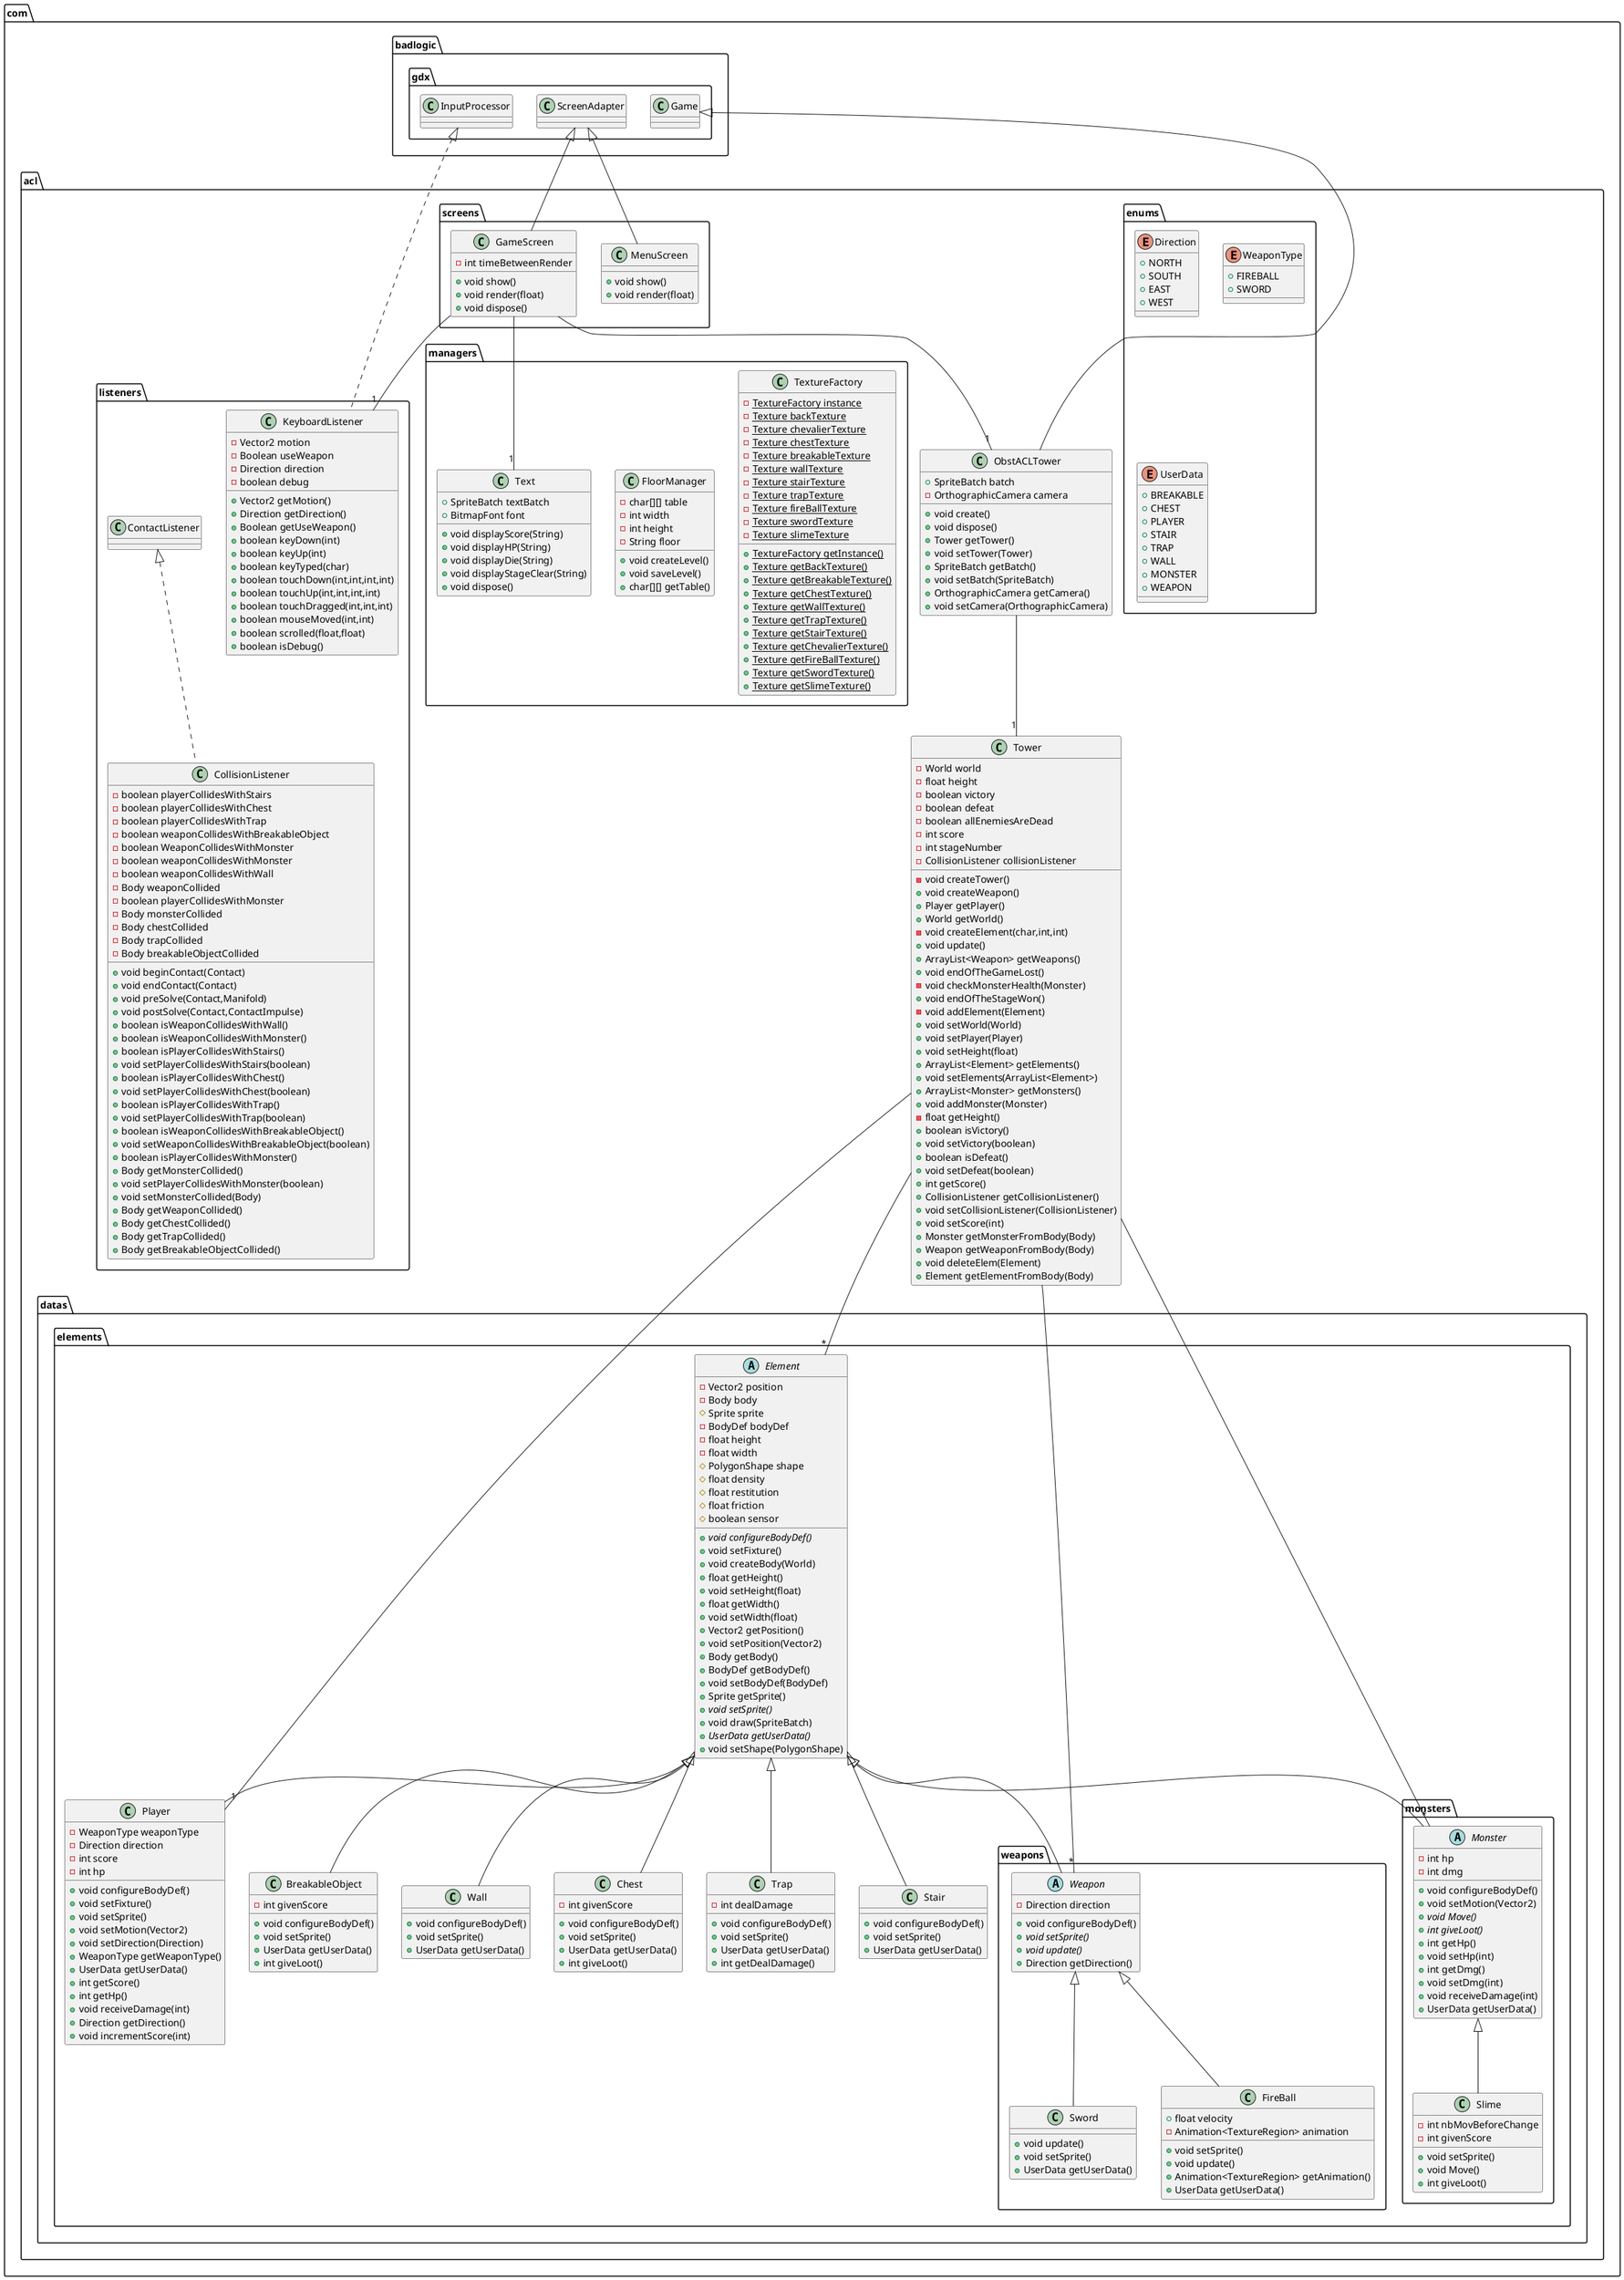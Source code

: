 @startuml
class com.acl.datas.elements.weapons.Sword {
+ void update()
+ void setSprite()
+ UserData getUserData()
}
enum com.acl.enums.Direction {
+  NORTH
+  SOUTH
+  EAST
+  WEST
}
class com.acl.datas.elements.Trap {
- int dealDamage
+ void configureBodyDef()
+ void setSprite()
+ UserData getUserData()
+ int getDealDamage()
}
enum com.acl.enums.WeaponType {
+  FIREBALL
+  SWORD
}
class com.acl.listeners.KeyboardListener {
- Vector2 motion
- Boolean useWeapon
- Direction direction
- boolean debug
+ Vector2 getMotion()
+ Direction getDirection()
+ Boolean getUseWeapon()
+ boolean keyDown(int)
+ boolean keyUp(int)
+ boolean keyTyped(char)
+ boolean touchDown(int,int,int,int)
+ boolean touchUp(int,int,int,int)
+ boolean touchDragged(int,int,int)
+ boolean mouseMoved(int,int)
+ boolean scrolled(float,float)
+ boolean isDebug()
}
class com.acl.screens.MenuScreen {
+ void show()
+ void render(float)
}
enum com.acl.enums.UserData {
+  BREAKABLE
+  CHEST
+  PLAYER
+  STAIR
+  TRAP
+  WALL
+  MONSTER
+  WEAPON
}
class com.acl.datas.elements.Stair {
+ void configureBodyDef()
+ void setSprite()
+ UserData getUserData()
}
abstract class com.acl.datas.elements.monsters.Monster {
- int hp
- int dmg
+ void configureBodyDef()
+ void setMotion(Vector2)
+ {abstract}void Move()
+ {abstract}int giveLoot()
+ int getHp()
+ void setHp(int)
+ int getDmg()
+ void setDmg(int)
+ void receiveDamage(int)
+ UserData getUserData()
}
abstract class com.acl.datas.elements.weapons.Weapon {
- Direction direction
+ void configureBodyDef()
+ {abstract}void setSprite()
+ {abstract}void update()
+ Direction getDirection()
}
class com.acl.Tower {
- World world
- float height
- boolean victory
- boolean defeat
- boolean allEnemiesAreDead
- int score
- int stageNumber
- CollisionListener collisionListener
- void createTower()
+ void createWeapon()
+ Player getPlayer()
+ World getWorld()
- void createElement(char,int,int)
+ void update()
+ ArrayList<Weapon> getWeapons()
+ void endOfTheGameLost()
- void checkMonsterHealth(Monster)
+ void endOfTheStageWon()
- void addElement(Element)
+ void setWorld(World)
+ void setPlayer(Player)
+ void setHeight(float)
+ ArrayList<Element> getElements()
+ void setElements(ArrayList<Element>)
+ ArrayList<Monster> getMonsters()
+ void addMonster(Monster)
- float getHeight()
+ boolean isVictory()
+ void setVictory(boolean)
+ boolean isDefeat()
+ void setDefeat(boolean)
+ int getScore()
+ CollisionListener getCollisionListener()
+ void setCollisionListener(CollisionListener)
+ void setScore(int)
+ Monster getMonsterFromBody(Body)
+ Weapon getWeaponFromBody(Body)
+ void deleteElem(Element)
+ Element getElementFromBody(Body)
}
class com.acl.listeners.CollisionListener {
- boolean playerCollidesWithStairs
- boolean playerCollidesWithChest
- boolean playerCollidesWithTrap
- boolean weaponCollidesWithBreakableObject
- boolean WeaponCollidesWithMonster
- boolean weaponCollidesWithMonster
- boolean weaponCollidesWithWall
- Body weaponCollided
- boolean playerCollidesWithMonster
- Body monsterCollided
- Body chestCollided
- Body trapCollided
- Body breakableObjectCollided
+ void beginContact(Contact)
+ void endContact(Contact)
+ void preSolve(Contact,Manifold)
+ void postSolve(Contact,ContactImpulse)
+ boolean isWeaponCollidesWithWall()
+ boolean isWeaponCollidesWithMonster()
+ boolean isPlayerCollidesWithStairs()
+ void setPlayerCollidesWithStairs(boolean)
+ boolean isPlayerCollidesWithChest()
+ void setPlayerCollidesWithChest(boolean)
+ boolean isPlayerCollidesWithTrap()
+ void setPlayerCollidesWithTrap(boolean)
+ boolean isWeaponCollidesWithBreakableObject()
+ void setWeaponCollidesWithBreakableObject(boolean)
+ boolean isPlayerCollidesWithMonster()
+ Body getMonsterCollided()
+ void setPlayerCollidesWithMonster(boolean)
+ void setMonsterCollided(Body)
+ Body getWeaponCollided()
+ Body getChestCollided()
+ Body getTrapCollided()
+ Body getBreakableObjectCollided()
}
class com.acl.managers.TextureFactory {
- {static} TextureFactory instance
- {static} Texture backTexture
- {static} Texture chevalierTexture
- {static} Texture chestTexture
- {static} Texture breakableTexture
- {static} Texture wallTexture
- {static} Texture stairTexture
- {static} Texture trapTexture
- {static} Texture fireBallTexture
- {static} Texture swordTexture
- {static} Texture slimeTexture
+ {static} TextureFactory getInstance()
+ {static} Texture getBackTexture()
+ {static} Texture getBreakableTexture()
+ {static} Texture getChestTexture()
+ {static} Texture getWallTexture()
+ {static} Texture getTrapTexture()
+ {static} Texture getStairTexture()
+ {static} Texture getChevalierTexture()
+ {static} Texture getFireBallTexture()
+ {static} Texture getSwordTexture()
+ {static} Texture getSlimeTexture()
}
class com.acl.managers.FloorManager {
- char[][] table
- int width
- int height
- String floor
+ void createLevel()
+ void saveLevel()
+ char[][] getTable()
}
class com.acl.datas.elements.Player {
- WeaponType weaponType
- Direction direction
- int score
- int hp
+ void configureBodyDef()
+ void setFixture()
+ void setSprite()
+ void setMotion(Vector2)
+ void setDirection(Direction)
+ WeaponType getWeaponType()
+ UserData getUserData()
+ int getScore()
+ int getHp()
+ void receiveDamage(int)
+ Direction getDirection()
+ void incrementScore(int)
}
class com.acl.ObstACLTower {
+ SpriteBatch batch
- OrthographicCamera camera
+ void create()
+ void dispose()
+ Tower getTower()
+ void setTower(Tower)
+ SpriteBatch getBatch()
+ void setBatch(SpriteBatch)
+ OrthographicCamera getCamera()
+ void setCamera(OrthographicCamera)
}
class com.acl.datas.elements.monsters.Slime {
- int nbMovBeforeChange
- int givenScore
+ void setSprite()
+ void Move()
+ int giveLoot()
}
class com.acl.datas.elements.BreakableObject {
- int givenScore
+ void configureBodyDef()
+ void setSprite()
+ UserData getUserData()
+ int giveLoot()
}
class com.acl.managers.Text {
+ SpriteBatch textBatch
+ BitmapFont font
+ void displayScore(String)
+ void displayHP(String)
+ void displayDie(String)
+ void displayStageClear(String)
+ void dispose()
}
class com.acl.datas.elements.weapons.FireBall {
+ float velocity
- Animation<TextureRegion> animation
+ void setSprite()
+ void update()
+ Animation<TextureRegion> getAnimation()
+ UserData getUserData()
}
class com.acl.screens.GameScreen {
- int timeBetweenRender
+ void show()
+ void render(float)
+ void dispose()
}
abstract class com.acl.datas.elements.Element {
- Vector2 position
- Body body
# Sprite sprite
- BodyDef bodyDef
- float height
- float width
# PolygonShape shape
# float density
# float restitution
# float friction
# boolean sensor
+ {abstract}void configureBodyDef()
+ void setFixture()
+ void createBody(World)
+ float getHeight()
+ void setHeight(float)
+ float getWidth()
+ void setWidth(float)
+ Vector2 getPosition()
+ void setPosition(Vector2)
+ Body getBody()
+ BodyDef getBodyDef()
+ void setBodyDef(BodyDef)
+ Sprite getSprite()
+ {abstract}void setSprite()
+ void draw(SpriteBatch)
+ {abstract}UserData getUserData()
+ void setShape(PolygonShape)
}
class com.acl.datas.elements.Wall {
+ void configureBodyDef()
+ void setSprite()
+ UserData getUserData()
}
class com.acl.datas.elements.Chest {
- int givenScore
+ void configureBodyDef()
+ void setSprite()
+ UserData getUserData()
+ int giveLoot()
}


com.acl.datas.elements.weapons.Weapon <|-- com.acl.datas.elements.weapons.Sword
com.acl.datas.elements.Element <|-- com.acl.datas.elements.Trap
com.badlogic.gdx.InputProcessor <|.. com.acl.listeners.KeyboardListener
com.badlogic.gdx.ScreenAdapter <|-- com.acl.screens.MenuScreen
com.acl.datas.elements.Element <|-- com.acl.datas.elements.Stair
com.acl.datas.elements.Element <|-- com.acl.datas.elements.monsters.Monster
com.acl.datas.elements.Element <|-- com.acl.datas.elements.weapons.Weapon
com.acl.listeners.ContactListener <|.. com.acl.listeners.CollisionListener
com.acl.datas.elements.Element <|-- com.acl.datas.elements.Player
com.badlogic.gdx.Game <|-- com.acl.ObstACLTower
com.acl.datas.elements.monsters.Monster <|-- com.acl.datas.elements.monsters.Slime
com.acl.datas.elements.Element <|-- com.acl.datas.elements.BreakableObject
com.acl.datas.elements.weapons.Weapon <|-- com.acl.datas.elements.weapons.FireBall
com.badlogic.gdx.ScreenAdapter <|-- com.acl.screens.GameScreen
com.acl.datas.elements.Element <|-- com.acl.datas.elements.Wall
com.acl.datas.elements.Element <|-- com.acl.datas.elements.Chest
com.acl.Tower -- "*" com.acl.datas.elements.Element
com.acl.Tower -- "*" com.acl.datas.elements.monsters.Monster
com.acl.Tower -- "*" com.acl.datas.elements.weapons.Weapon
com.acl.Tower -- "1" com.acl.datas.elements.Player
com.acl.screens.GameScreen -- "1" com.acl.ObstACLTower
com.acl.screens.GameScreen -- "1" com.acl.listeners.KeyboardListener
com.acl.screens.GameScreen -- "1" com.acl.managers.Text
com.acl.ObstACLTower -- "1" com.acl.Tower
@enduml